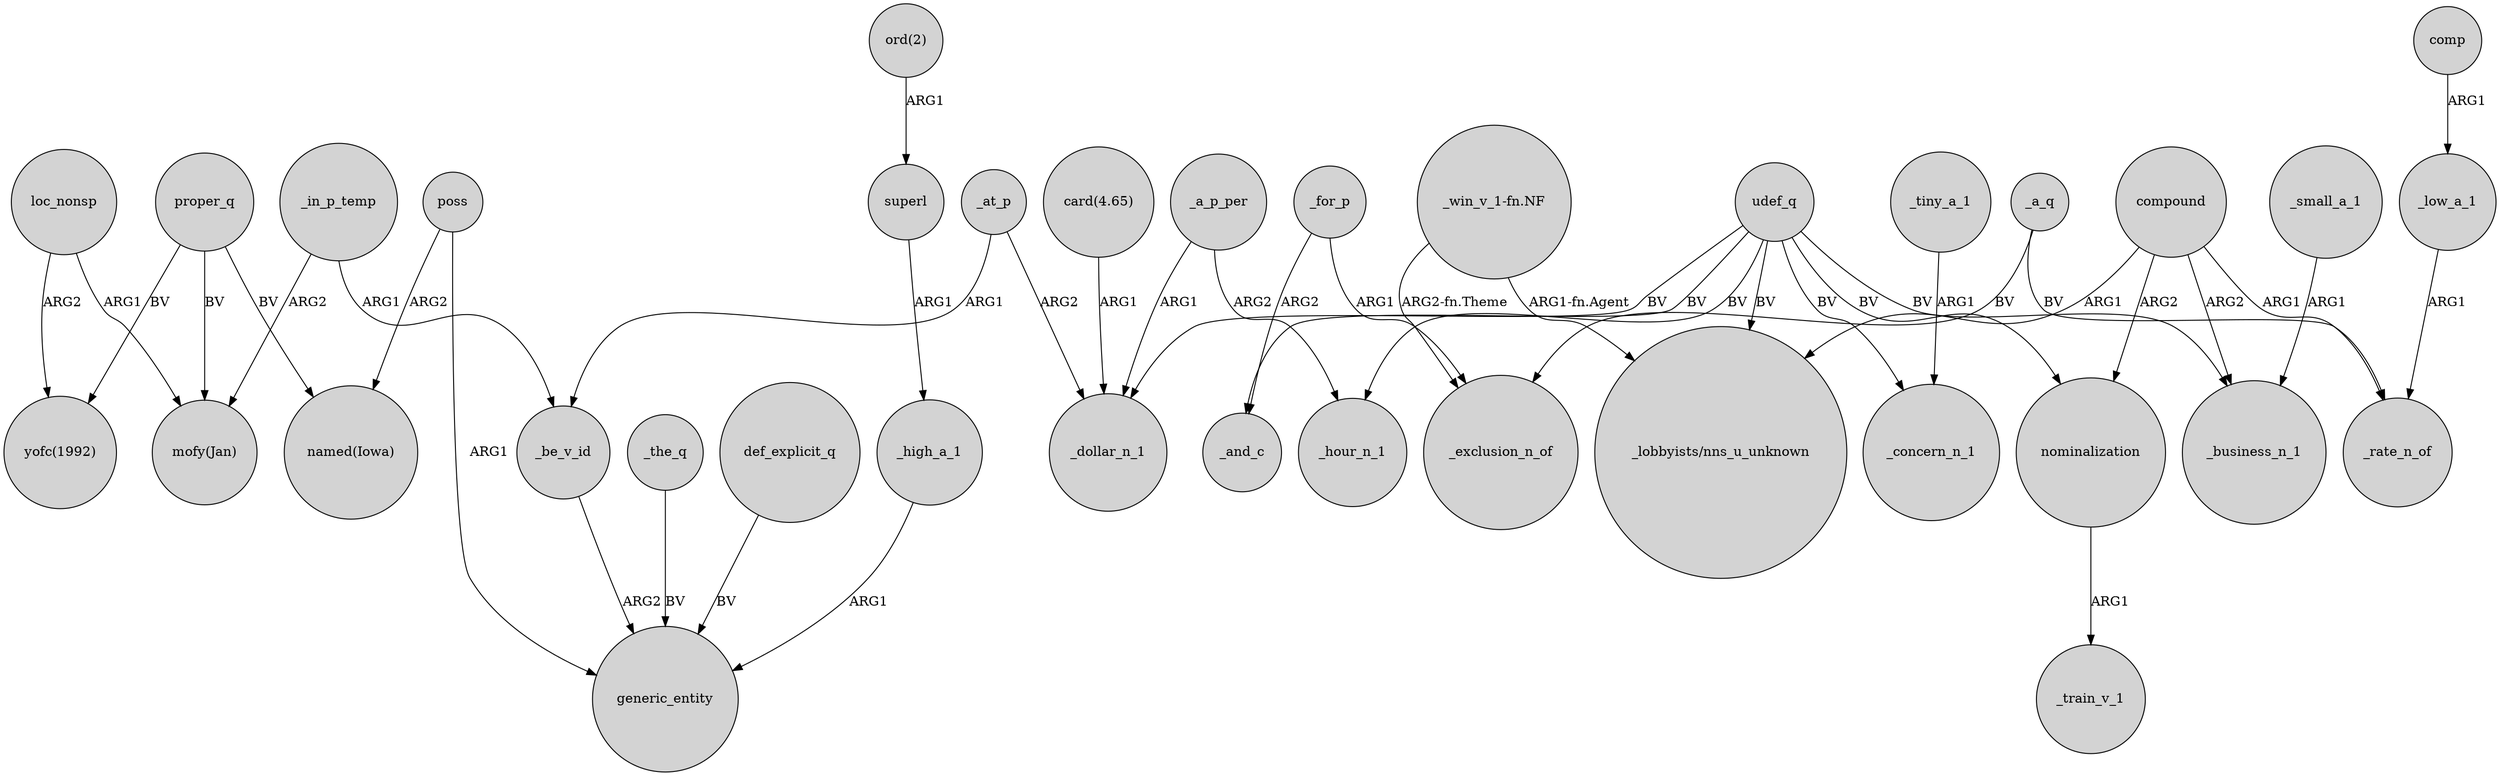 digraph {
	node [shape=circle style=filled]
	_the_q -> generic_entity [label=BV]
	"ord(2)" -> superl [label=ARG1]
	_at_p -> _dollar_n_1 [label=ARG2]
	poss -> generic_entity [label=ARG1]
	_in_p_temp -> "mofy(Jan)" [label=ARG2]
	_in_p_temp -> _be_v_id [label=ARG1]
	superl -> _high_a_1 [label=ARG1]
	proper_q -> "yofc(1992)" [label=BV]
	udef_q -> _hour_n_1 [label=BV]
	def_explicit_q -> generic_entity [label=BV]
	compound -> _rate_n_of [label=ARG1]
	"card(4.65)" -> _dollar_n_1 [label=ARG1]
	_for_p -> _and_c [label=ARG2]
	compound -> nominalization [label=ARG2]
	_a_q -> _rate_n_of [label=BV]
	proper_q -> "mofy(Jan)" [label=BV]
	_for_p -> _exclusion_n_of [label=ARG1]
	_be_v_id -> generic_entity [label=ARG2]
	_high_a_1 -> generic_entity [label=ARG1]
	loc_nonsp -> "yofc(1992)" [label=ARG2]
	_a_p_per -> _dollar_n_1 [label=ARG1]
	"_win_v_1-fn.NF" -> _exclusion_n_of [label="ARG2-fn.Theme"]
	poss -> "named(Iowa)" [label=ARG2]
	_low_a_1 -> _rate_n_of [label=ARG1]
	_a_q -> _exclusion_n_of [label=BV]
	udef_q -> _concern_n_1 [label=BV]
	compound -> "_lobbyists/nns_u_unknown" [label=ARG1]
	_small_a_1 -> _business_n_1 [label=ARG1]
	compound -> _business_n_1 [label=ARG2]
	udef_q -> nominalization [label=BV]
	proper_q -> "named(Iowa)" [label=BV]
	udef_q -> "_lobbyists/nns_u_unknown" [label=BV]
	udef_q -> _business_n_1 [label=BV]
	_at_p -> _be_v_id [label=ARG1]
	"_win_v_1-fn.NF" -> "_lobbyists/nns_u_unknown" [label="ARG1-fn.Agent"]
	_a_p_per -> _hour_n_1 [label=ARG2]
	_tiny_a_1 -> _concern_n_1 [label=ARG1]
	udef_q -> _and_c [label=BV]
	loc_nonsp -> "mofy(Jan)" [label=ARG1]
	udef_q -> _dollar_n_1 [label=BV]
	nominalization -> _train_v_1 [label=ARG1]
	comp -> _low_a_1 [label=ARG1]
}
